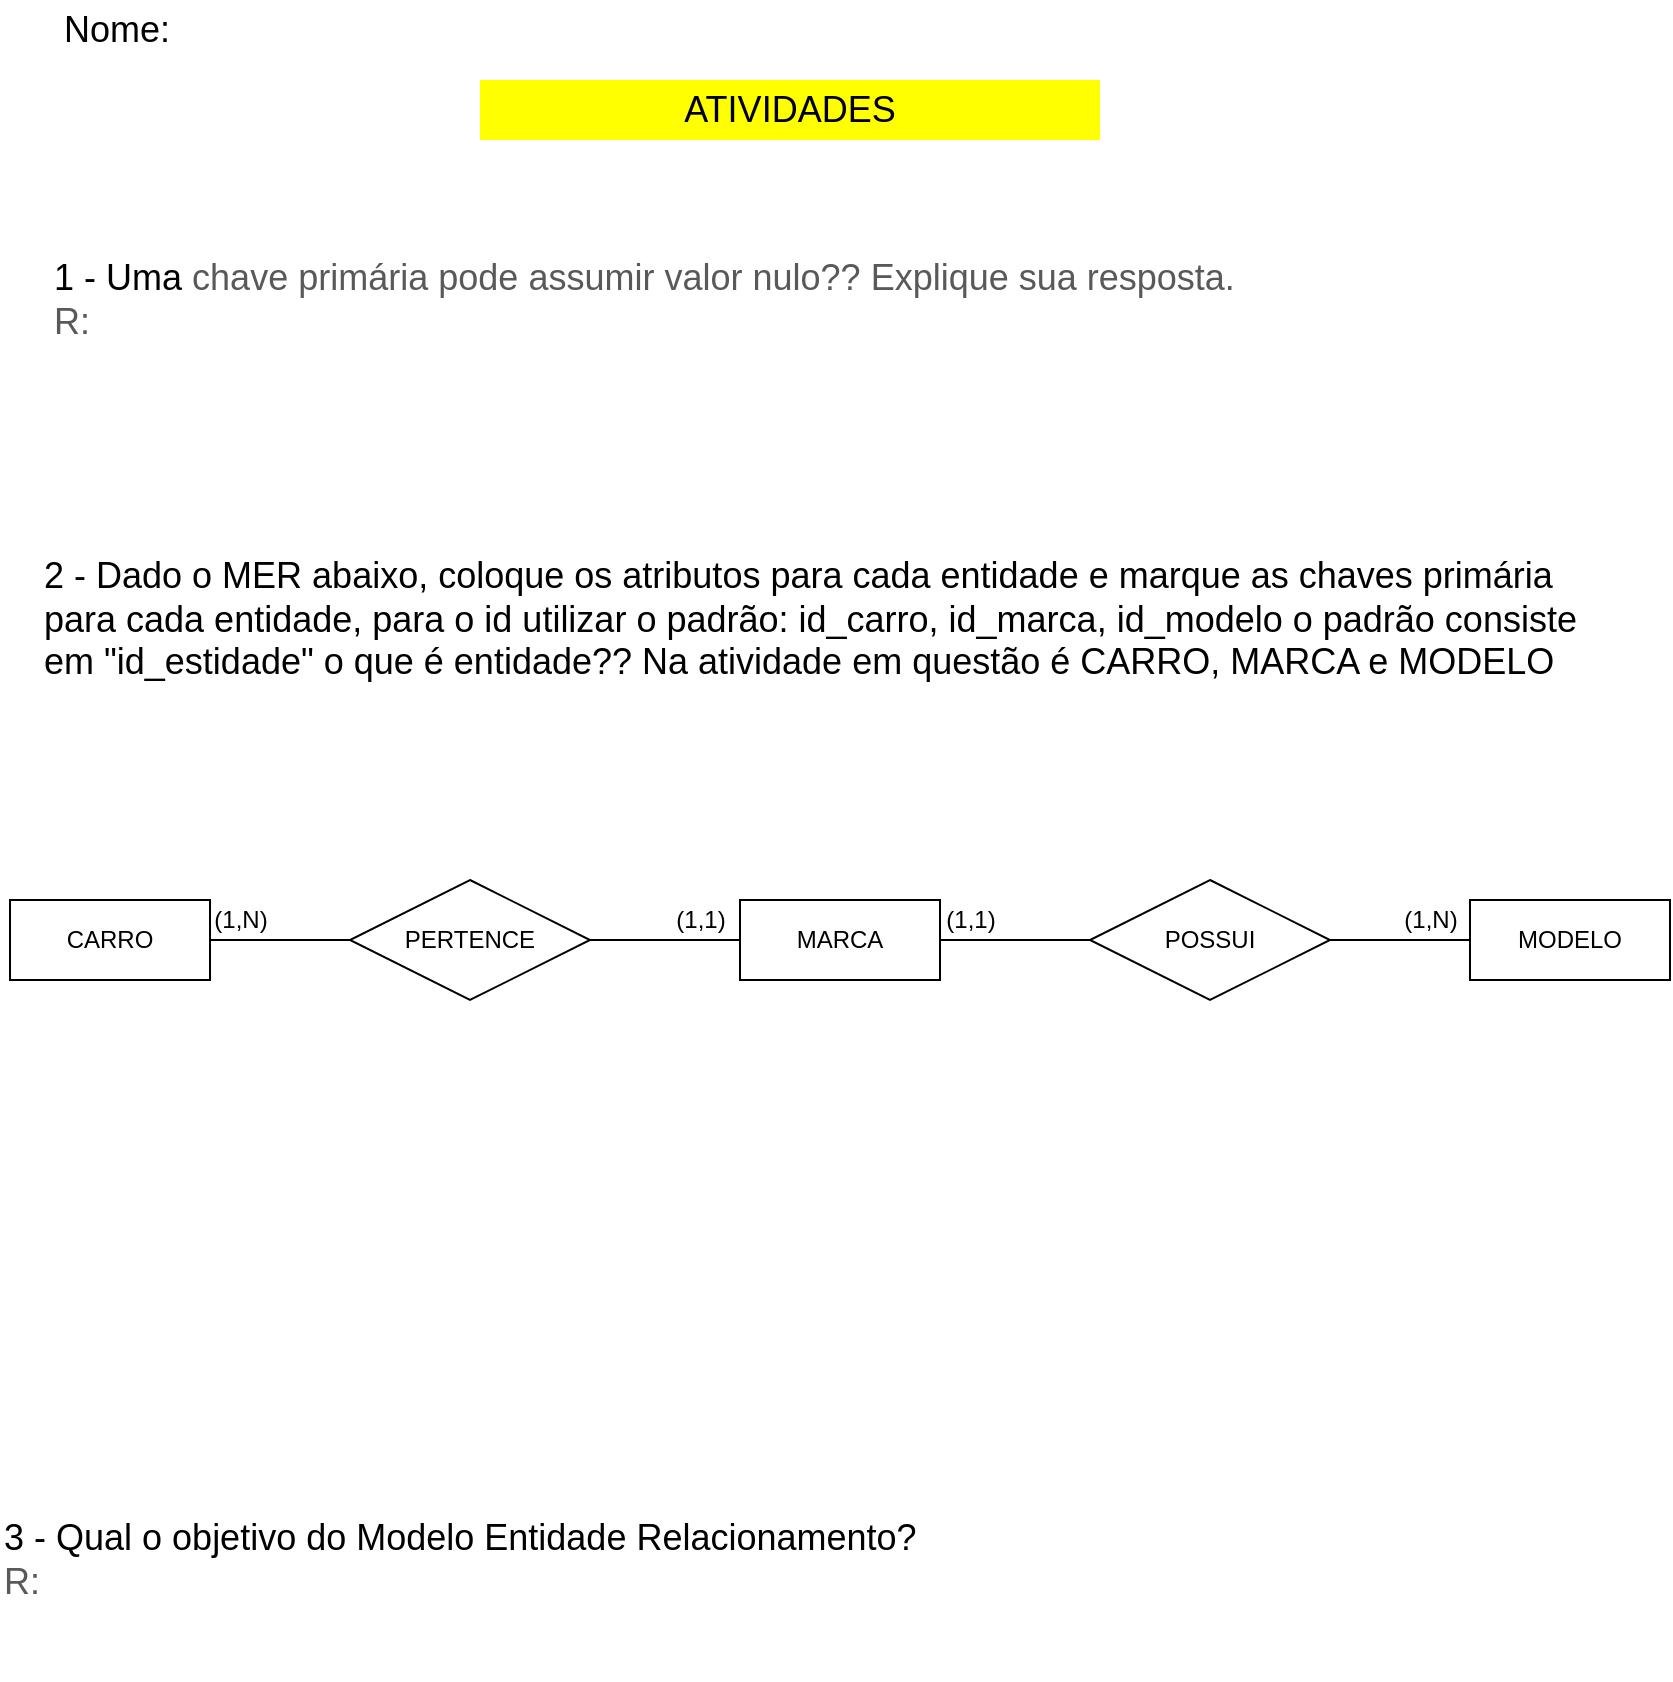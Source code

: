<mxfile version="24.7.1" type="device" pages="4">
  <diagram id="R2lEEEUBdFMjLlhIrx00" name="ATV 1 - 2 - 3">
    <mxGraphModel dx="880" dy="521" grid="1" gridSize="10" guides="1" tooltips="1" connect="1" arrows="1" fold="1" page="1" pageScale="1" pageWidth="850" pageHeight="1100" math="0" shadow="0" extFonts="Permanent Marker^https://fonts.googleapis.com/css?family=Permanent+Marker">
      <root>
        <mxCell id="0" />
        <mxCell id="1" parent="0" />
        <mxCell id="GhGwEgJWE-PEZuQxXZ5d-1" value="&lt;font style=&quot;font-size: 18px;&quot;&gt;Nome:&amp;nbsp;&lt;/font&gt;" style="text;html=1;align=left;verticalAlign=middle;whiteSpace=wrap;rounded=0;" parent="1" vertex="1">
          <mxGeometry x="40" y="40" width="310" height="30" as="geometry" />
        </mxCell>
        <mxCell id="GhGwEgJWE-PEZuQxXZ5d-2" value="&lt;span style=&quot;font-size: 18px;&quot;&gt;ATIVIDADES&lt;/span&gt;" style="text;html=1;align=center;verticalAlign=middle;whiteSpace=wrap;rounded=0;fillColor=#FFFF00;" parent="1" vertex="1">
          <mxGeometry x="250" y="80" width="310" height="30" as="geometry" />
        </mxCell>
        <mxCell id="GhGwEgJWE-PEZuQxXZ5d-3" value="&lt;font style=&quot;font-size: 18px;&quot;&gt;&lt;font style=&quot;&quot;&gt;1 -&amp;nbsp;&lt;/font&gt;Uma&lt;span style=&quot;text-align: justify; background-color: initial; font-family: Arial; color: rgb(89, 89, 89);&quot;&gt; &lt;/span&gt;&lt;span style=&quot;text-align: justify; background-color: initial; font-family: Arial; color: rgb(89, 89, 89);&quot;&gt;chave&lt;/span&gt;&lt;span style=&quot;text-align: justify; background-color: initial; font-family: Arial; color: rgb(89, 89, 89);&quot;&gt; &lt;/span&gt;&lt;span style=&quot;text-align: justify; background-color: initial; font-family: Arial; color: rgb(89, 89, 89);&quot;&gt;primária&lt;/span&gt;&lt;span style=&quot;text-align: justify; background-color: initial; font-family: Arial; color: rgb(89, 89, 89);&quot;&gt; &lt;/span&gt;&lt;span style=&quot;text-align: justify; background-color: initial; font-family: Arial; color: rgb(89, 89, 89);&quot;&gt;pode&lt;/span&gt;&lt;span style=&quot;text-align: justify; background-color: initial; font-family: Arial; color: rgb(89, 89, 89);&quot;&gt; &lt;/span&gt;&lt;span style=&quot;text-align: justify; background-color: initial; font-family: Arial; color: rgb(89, 89, 89);&quot;&gt;assumir&lt;/span&gt;&lt;span style=&quot;text-align: justify; background-color: initial; font-family: Arial; color: rgb(89, 89, 89);&quot;&gt; &lt;/span&gt;&lt;span style=&quot;text-align: justify; background-color: initial; font-family: Arial; color: rgb(89, 89, 89);&quot;&gt;valor&lt;/span&gt;&lt;span style=&quot;text-align: justify; background-color: initial; font-family: Arial; color: rgb(89, 89, 89);&quot;&gt; &lt;/span&gt;&lt;span style=&quot;text-align: justify; background-color: initial; font-family: Arial; color: rgb(89, 89, 89);&quot;&gt;nulo??&amp;nbsp;Explique sua resposta.&lt;br&gt;R:&lt;br&gt;&lt;/span&gt;&lt;/font&gt;" style="text;html=1;align=left;verticalAlign=middle;whiteSpace=wrap;rounded=0;" parent="1" vertex="1">
          <mxGeometry x="35" y="130" width="780" height="120" as="geometry" />
        </mxCell>
        <mxCell id="GhGwEgJWE-PEZuQxXZ5d-4" value="&lt;font style=&quot;font-size: 18px;&quot;&gt;&lt;font style=&quot;&quot;&gt;2 - Dado o MER abaixo, coloque os atributos para cada entidade e marque as chaves primária para cada entidade, para o id utilizar o padrão: id_carro, id_marca, id_modelo o padrão consiste em &quot;id_estidade&quot; o que é entidade?? Na atividade em questão é CARRO, MARCA e MODELO&lt;/font&gt;&lt;span style=&quot;text-align: justify; background-color: initial; font-family: Arial; color: rgb(89, 89, 89);&quot;&gt;&lt;br&gt;&lt;/span&gt;&lt;/font&gt;" style="text;html=1;align=left;verticalAlign=middle;whiteSpace=wrap;rounded=0;" parent="1" vertex="1">
          <mxGeometry x="30" y="320" width="780" height="60" as="geometry" />
        </mxCell>
        <mxCell id="GhGwEgJWE-PEZuQxXZ5d-5" value="CARRO" style="whiteSpace=wrap;html=1;align=center;" parent="1" vertex="1">
          <mxGeometry x="15" y="490" width="100" height="40" as="geometry" />
        </mxCell>
        <mxCell id="GhGwEgJWE-PEZuQxXZ5d-6" value="PERTENCE" style="shape=rhombus;perimeter=rhombusPerimeter;whiteSpace=wrap;html=1;align=center;" parent="1" vertex="1">
          <mxGeometry x="185" y="480" width="120" height="60" as="geometry" />
        </mxCell>
        <mxCell id="GhGwEgJWE-PEZuQxXZ5d-7" value="MARCA" style="whiteSpace=wrap;html=1;align=center;" parent="1" vertex="1">
          <mxGeometry x="380" y="490" width="100" height="40" as="geometry" />
        </mxCell>
        <mxCell id="GhGwEgJWE-PEZuQxXZ5d-8" value="MODELO" style="whiteSpace=wrap;html=1;align=center;" parent="1" vertex="1">
          <mxGeometry x="745" y="490" width="100" height="40" as="geometry" />
        </mxCell>
        <mxCell id="GhGwEgJWE-PEZuQxXZ5d-10" value="POSSUI" style="shape=rhombus;perimeter=rhombusPerimeter;whiteSpace=wrap;html=1;align=center;" parent="1" vertex="1">
          <mxGeometry x="555" y="480" width="120" height="60" as="geometry" />
        </mxCell>
        <mxCell id="GhGwEgJWE-PEZuQxXZ5d-11" value="" style="endArrow=none;html=1;rounded=0;exitX=1;exitY=0.5;exitDx=0;exitDy=0;entryX=0;entryY=0.5;entryDx=0;entryDy=0;" parent="1" source="GhGwEgJWE-PEZuQxXZ5d-6" target="GhGwEgJWE-PEZuQxXZ5d-7" edge="1">
          <mxGeometry relative="1" as="geometry">
            <mxPoint x="375" y="470" as="sourcePoint" />
            <mxPoint x="535" y="470" as="targetPoint" />
          </mxGeometry>
        </mxCell>
        <mxCell id="GhGwEgJWE-PEZuQxXZ5d-12" value="" style="endArrow=none;html=1;rounded=0;exitX=1;exitY=0.5;exitDx=0;exitDy=0;entryX=0;entryY=0.5;entryDx=0;entryDy=0;" parent="1" source="GhGwEgJWE-PEZuQxXZ5d-5" target="GhGwEgJWE-PEZuQxXZ5d-6" edge="1">
          <mxGeometry relative="1" as="geometry">
            <mxPoint x="375" y="470" as="sourcePoint" />
            <mxPoint x="535" y="470" as="targetPoint" />
          </mxGeometry>
        </mxCell>
        <mxCell id="GhGwEgJWE-PEZuQxXZ5d-13" value="" style="endArrow=none;html=1;rounded=0;entryX=0;entryY=0.5;entryDx=0;entryDy=0;exitX=1;exitY=0.5;exitDx=0;exitDy=0;" parent="1" source="GhGwEgJWE-PEZuQxXZ5d-10" target="GhGwEgJWE-PEZuQxXZ5d-8" edge="1">
          <mxGeometry relative="1" as="geometry">
            <mxPoint x="375" y="470" as="sourcePoint" />
            <mxPoint x="535" y="470" as="targetPoint" />
          </mxGeometry>
        </mxCell>
        <mxCell id="GhGwEgJWE-PEZuQxXZ5d-14" value="" style="endArrow=none;html=1;rounded=0;exitX=1;exitY=0.5;exitDx=0;exitDy=0;" parent="1" source="GhGwEgJWE-PEZuQxXZ5d-7" target="GhGwEgJWE-PEZuQxXZ5d-10" edge="1">
          <mxGeometry relative="1" as="geometry">
            <mxPoint x="375" y="470" as="sourcePoint" />
            <mxPoint x="535" y="470" as="targetPoint" />
          </mxGeometry>
        </mxCell>
        <mxCell id="GhGwEgJWE-PEZuQxXZ5d-15" value="(1,N)" style="text;html=1;align=center;verticalAlign=middle;resizable=0;points=[];autosize=1;strokeColor=none;fillColor=none;" parent="1" vertex="1">
          <mxGeometry x="105" y="485" width="50" height="30" as="geometry" />
        </mxCell>
        <mxCell id="GhGwEgJWE-PEZuQxXZ5d-16" value="(1,1)" style="text;html=1;align=center;verticalAlign=middle;resizable=0;points=[];autosize=1;strokeColor=none;fillColor=none;" parent="1" vertex="1">
          <mxGeometry x="335" y="485" width="50" height="30" as="geometry" />
        </mxCell>
        <mxCell id="GhGwEgJWE-PEZuQxXZ5d-17" value="(1,N)" style="text;html=1;align=center;verticalAlign=middle;resizable=0;points=[];autosize=1;strokeColor=none;fillColor=none;" parent="1" vertex="1">
          <mxGeometry x="700" y="485" width="50" height="30" as="geometry" />
        </mxCell>
        <mxCell id="GhGwEgJWE-PEZuQxXZ5d-18" value="(1,1)" style="text;html=1;align=center;verticalAlign=middle;resizable=0;points=[];autosize=1;strokeColor=none;fillColor=none;" parent="1" vertex="1">
          <mxGeometry x="470" y="485" width="50" height="30" as="geometry" />
        </mxCell>
        <mxCell id="GhGwEgJWE-PEZuQxXZ5d-19" value="&lt;font style=&quot;font-size: 18px;&quot;&gt;&lt;font style=&quot;&quot;&gt;3 - Qual o objetivo do Modelo Entidade Relacionamento?&lt;br&gt;&lt;/font&gt;&lt;span style=&quot;text-align: justify; background-color: initial; font-family: Arial; color: rgb(89, 89, 89);&quot;&gt;R:&lt;br&gt;&lt;/span&gt;&lt;/font&gt;" style="text;html=1;align=left;verticalAlign=middle;whiteSpace=wrap;rounded=0;" parent="1" vertex="1">
          <mxGeometry x="10" y="760" width="780" height="120" as="geometry" />
        </mxCell>
      </root>
    </mxGraphModel>
  </diagram>
  <diagram id="wi7_fPzUNxcRkT6FFOBc" name="ATV4 a-b-c-d">
    <mxGraphModel dx="880" dy="521" grid="1" gridSize="10" guides="1" tooltips="1" connect="1" arrows="1" fold="1" page="1" pageScale="1" pageWidth="827" pageHeight="1169" math="0" shadow="0">
      <root>
        <mxCell id="0" />
        <mxCell id="1" parent="0" />
        <mxCell id="l2CMzpHenyBe28mUuaqQ-1" value="&lt;font style=&quot;&quot;&gt;&lt;font style=&quot;font-size: 14px;&quot;&gt;4 -&amp;nbsp;Desenhe o modelo das situações abaixo, definindo no mínimo 3 atributos&amp;nbsp;para cada entidade, a chave primária e a cardinalidade do relacionamento.&lt;br&gt;&lt;/font&gt;&lt;br&gt;&lt;font size=&quot;3&quot;&gt;a-)&amp;nbsp;&lt;/font&gt;&lt;font size=&quot;3&quot;&gt;&lt;span style=&quot;background-color: initial; text-align: justify;&quot;&gt;Uma universidade tem muitos estudantes e um estudante pode se&amp;nbsp;&lt;/span&gt;&lt;/font&gt;&lt;span style=&quot;background-color: initial; text-align: justify; font-size: medium;&quot;&gt;dedicar a no máximo uma universidade.&lt;/span&gt;&lt;font size=&quot;3&quot;&gt;&lt;span style=&quot;background-color: initial; text-align: justify;&quot;&gt;&lt;br&gt;&lt;/span&gt;&lt;/font&gt;&lt;/font&gt;" style="text;html=1;align=left;verticalAlign=middle;whiteSpace=wrap;rounded=0;" parent="1" vertex="1">
          <mxGeometry x="26" y="20" width="776" height="100" as="geometry" />
        </mxCell>
        <mxCell id="l2CMzpHenyBe28mUuaqQ-2" value="&lt;div style=&quot;text-align: justify;&quot;&gt;&lt;font style=&quot;background-color: initial;&quot; size=&quot;3&quot;&gt;b-)&amp;nbsp;&lt;/font&gt;&lt;font size=&quot;3&quot;&gt;&amp;nbsp;Uma aeronave pode ter muitos passageiros, mas um passageiro só&amp;nbsp;&lt;/font&gt;&lt;span style=&quot;background-color: initial; font-size: medium;&quot;&gt;pode estar em um voo de cada vez.&lt;/span&gt;&lt;/div&gt;" style="text;html=1;align=left;verticalAlign=middle;whiteSpace=wrap;rounded=0;" parent="1" vertex="1">
          <mxGeometry x="26" y="280" width="776" height="50" as="geometry" />
        </mxCell>
        <mxCell id="l2CMzpHenyBe28mUuaqQ-3" value="&lt;div style=&quot;text-align: justify;&quot;&gt;&lt;font style=&quot;background-color: initial;&quot; size=&quot;3&quot;&gt;c-)&amp;nbsp;&lt;/font&gt;&lt;font size=&quot;3&quot;&gt;&amp;nbsp;&lt;/font&gt;&lt;span style=&quot;font-size: medium; background-color: initial;&quot;&gt;Um paciente pode ter muitos médicos e um médico muitos pacientes.&lt;/span&gt;&lt;/div&gt;" style="text;html=1;align=left;verticalAlign=middle;whiteSpace=wrap;rounded=0;" parent="1" vertex="1">
          <mxGeometry x="26" y="550" width="776" height="50" as="geometry" />
        </mxCell>
        <mxCell id="l2CMzpHenyBe28mUuaqQ-4" value="&lt;div style=&quot;text-align: justify;&quot;&gt;&lt;font style=&quot;font-size: 18px;&quot;&gt;&lt;font style=&quot;background-color: initial;&quot;&gt;d-)&amp;nbsp;&lt;/font&gt;&amp;nbsp;Uma nação possui vários estados, e um estado, muitas cidades. Um&amp;nbsp;&lt;span style=&quot;background-color: initial;&quot;&gt;estado só poderá estar vinculado a uma nação e uma cidade só poderá&amp;nbsp;&lt;/span&gt;&lt;span style=&quot;background-color: initial;&quot;&gt;estar vinculado a um estado.&lt;/span&gt;&lt;/font&gt;&lt;/div&gt;" style="text;html=1;align=left;verticalAlign=middle;whiteSpace=wrap;rounded=0;" parent="1" vertex="1">
          <mxGeometry x="26" y="850" width="776" height="50" as="geometry" />
        </mxCell>
      </root>
    </mxGraphModel>
  </diagram>
  <diagram id="65gG9ojlkXN6QIKnkcaK" name="ATV 5 a - b - c">
    <mxGraphModel dx="880" dy="521" grid="1" gridSize="10" guides="1" tooltips="1" connect="1" arrows="1" fold="1" page="1" pageScale="1" pageWidth="827" pageHeight="1169" math="0" shadow="0">
      <root>
        <mxCell id="0" />
        <mxCell id="1" parent="0" />
        <mxCell id="WdBv9Qi8iBaSliKgbh-W-1" value="&lt;font style=&quot;&quot;&gt;&lt;font style=&quot;font-size: 18px;&quot;&gt;5 - Nos modelos abaixo, para cada entidade defina no mínimo 3 atributos, e identifique sua chave primária e a cardinalidade dos relacionamentos&lt;/font&gt;&lt;br&gt;&lt;font size=&quot;3&quot;&gt;&lt;span style=&quot;background-color: initial; text-align: justify;&quot;&gt;&lt;br&gt;&lt;/span&gt;&lt;/font&gt;&lt;/font&gt;" style="text;html=1;align=left;verticalAlign=middle;whiteSpace=wrap;rounded=0;" parent="1" vertex="1">
          <mxGeometry x="26" y="30" width="776" height="70" as="geometry" />
        </mxCell>
        <mxCell id="WdBv9Qi8iBaSliKgbh-W-2" value="&lt;font style=&quot;font-size: 18px;&quot;&gt;a-)&lt;/font&gt;" style="text;html=1;align=center;verticalAlign=middle;resizable=0;points=[];autosize=1;strokeColor=none;fillColor=none;" parent="1" vertex="1">
          <mxGeometry x="10" y="130" width="50" height="40" as="geometry" />
        </mxCell>
        <mxCell id="5hOVZjqR9OzhhCfqXiWc-1" value="PESSOA" style="whiteSpace=wrap;html=1;align=center;" parent="1" vertex="1">
          <mxGeometry x="10" y="180" width="90" height="40" as="geometry" />
        </mxCell>
        <mxCell id="5hOVZjqR9OzhhCfqXiWc-2" value="MORAM" style="shape=rhombus;perimeter=rhombusPerimeter;whiteSpace=wrap;html=1;align=center;" parent="1" vertex="1">
          <mxGeometry x="170" y="170" width="120" height="60" as="geometry" />
        </mxCell>
        <mxCell id="5hOVZjqR9OzhhCfqXiWc-3" value="APARTAMENTO" style="whiteSpace=wrap;html=1;align=center;" parent="1" vertex="1">
          <mxGeometry x="365" y="180" width="100" height="40" as="geometry" />
        </mxCell>
        <mxCell id="5hOVZjqR9OzhhCfqXiWc-4" value="PREDIO" style="whiteSpace=wrap;html=1;align=center;" parent="1" vertex="1">
          <mxGeometry x="730" y="180" width="90" height="40" as="geometry" />
        </mxCell>
        <mxCell id="5hOVZjqR9OzhhCfqXiWc-5" value="FICAM" style="shape=rhombus;perimeter=rhombusPerimeter;whiteSpace=wrap;html=1;align=center;" parent="1" vertex="1">
          <mxGeometry x="540" y="170" width="120" height="60" as="geometry" />
        </mxCell>
        <mxCell id="5hOVZjqR9OzhhCfqXiWc-6" value="" style="endArrow=none;html=1;rounded=0;exitX=1;exitY=0.5;exitDx=0;exitDy=0;entryX=0;entryY=0.5;entryDx=0;entryDy=0;" parent="1" source="5hOVZjqR9OzhhCfqXiWc-2" target="5hOVZjqR9OzhhCfqXiWc-3" edge="1">
          <mxGeometry relative="1" as="geometry">
            <mxPoint x="360" y="160" as="sourcePoint" />
            <mxPoint x="520" y="160" as="targetPoint" />
          </mxGeometry>
        </mxCell>
        <mxCell id="5hOVZjqR9OzhhCfqXiWc-7" value="" style="endArrow=none;html=1;rounded=0;exitX=1;exitY=0.5;exitDx=0;exitDy=0;entryX=0;entryY=0.5;entryDx=0;entryDy=0;" parent="1" source="5hOVZjqR9OzhhCfqXiWc-1" target="5hOVZjqR9OzhhCfqXiWc-2" edge="1">
          <mxGeometry relative="1" as="geometry">
            <mxPoint x="360" y="160" as="sourcePoint" />
            <mxPoint x="520" y="160" as="targetPoint" />
          </mxGeometry>
        </mxCell>
        <mxCell id="5hOVZjqR9OzhhCfqXiWc-8" value="" style="endArrow=none;html=1;rounded=0;entryX=0;entryY=0.5;entryDx=0;entryDy=0;exitX=1;exitY=0.5;exitDx=0;exitDy=0;" parent="1" source="5hOVZjqR9OzhhCfqXiWc-5" target="5hOVZjqR9OzhhCfqXiWc-4" edge="1">
          <mxGeometry relative="1" as="geometry">
            <mxPoint x="360" y="160" as="sourcePoint" />
            <mxPoint x="520" y="160" as="targetPoint" />
          </mxGeometry>
        </mxCell>
        <mxCell id="5hOVZjqR9OzhhCfqXiWc-9" value="" style="endArrow=none;html=1;rounded=0;exitX=1;exitY=0.5;exitDx=0;exitDy=0;" parent="1" source="5hOVZjqR9OzhhCfqXiWc-3" target="5hOVZjqR9OzhhCfqXiWc-5" edge="1">
          <mxGeometry relative="1" as="geometry">
            <mxPoint x="360" y="160" as="sourcePoint" />
            <mxPoint x="520" y="160" as="targetPoint" />
          </mxGeometry>
        </mxCell>
        <mxCell id="5hOVZjqR9OzhhCfqXiWc-10" value="(&amp;nbsp; ,&amp;nbsp; )" style="text;html=1;align=center;verticalAlign=middle;resizable=0;points=[];autosize=1;strokeColor=none;fillColor=none;" parent="1" vertex="1">
          <mxGeometry x="99" y="170" width="50" height="30" as="geometry" />
        </mxCell>
        <mxCell id="5hOVZjqR9OzhhCfqXiWc-11" value="(&amp;nbsp; ,&amp;nbsp; )" style="text;html=1;align=center;verticalAlign=middle;resizable=0;points=[];autosize=1;strokeColor=none;fillColor=none;" parent="1" vertex="1">
          <mxGeometry x="320" y="175" width="50" height="30" as="geometry" />
        </mxCell>
        <mxCell id="5hOVZjqR9OzhhCfqXiWc-12" value="(&amp;nbsp; ,&amp;nbsp; )" style="text;html=1;align=center;verticalAlign=middle;resizable=0;points=[];autosize=1;strokeColor=none;fillColor=none;" parent="1" vertex="1">
          <mxGeometry x="460" y="175" width="50" height="30" as="geometry" />
        </mxCell>
        <mxCell id="5hOVZjqR9OzhhCfqXiWc-13" value="(&amp;nbsp; ,&amp;nbsp; )" style="text;html=1;align=center;verticalAlign=middle;resizable=0;points=[];autosize=1;strokeColor=none;fillColor=none;" parent="1" vertex="1">
          <mxGeometry x="690" y="175" width="50" height="30" as="geometry" />
        </mxCell>
        <mxCell id="5hOVZjqR9OzhhCfqXiWc-14" value="CURSO" style="whiteSpace=wrap;html=1;align=center;" parent="1" vertex="1">
          <mxGeometry x="9" y="550" width="90" height="40" as="geometry" />
        </mxCell>
        <mxCell id="5hOVZjqR9OzhhCfqXiWc-15" value="TEM_UMA" style="shape=rhombus;perimeter=rhombusPerimeter;whiteSpace=wrap;html=1;align=center;" parent="1" vertex="1">
          <mxGeometry x="169" y="540" width="120" height="60" as="geometry" />
        </mxCell>
        <mxCell id="5hOVZjqR9OzhhCfqXiWc-16" value="DISCIPLINA" style="whiteSpace=wrap;html=1;align=center;" parent="1" vertex="1">
          <mxGeometry x="364" y="550" width="100" height="40" as="geometry" />
        </mxCell>
        <mxCell id="5hOVZjqR9OzhhCfqXiWc-17" value="TURMA" style="whiteSpace=wrap;html=1;align=center;" parent="1" vertex="1">
          <mxGeometry x="729" y="550" width="90" height="40" as="geometry" />
        </mxCell>
        <mxCell id="5hOVZjqR9OzhhCfqXiWc-18" value="TEM_UMA" style="shape=rhombus;perimeter=rhombusPerimeter;whiteSpace=wrap;html=1;align=center;" parent="1" vertex="1">
          <mxGeometry x="539" y="540" width="120" height="60" as="geometry" />
        </mxCell>
        <mxCell id="5hOVZjqR9OzhhCfqXiWc-19" value="" style="endArrow=none;html=1;rounded=0;exitX=1;exitY=0.5;exitDx=0;exitDy=0;entryX=0;entryY=0.5;entryDx=0;entryDy=0;" parent="1" source="5hOVZjqR9OzhhCfqXiWc-15" target="5hOVZjqR9OzhhCfqXiWc-16" edge="1">
          <mxGeometry relative="1" as="geometry">
            <mxPoint x="359" y="530" as="sourcePoint" />
            <mxPoint x="519" y="530" as="targetPoint" />
          </mxGeometry>
        </mxCell>
        <mxCell id="5hOVZjqR9OzhhCfqXiWc-20" value="" style="endArrow=none;html=1;rounded=0;exitX=1;exitY=0.5;exitDx=0;exitDy=0;entryX=0;entryY=0.5;entryDx=0;entryDy=0;" parent="1" source="5hOVZjqR9OzhhCfqXiWc-14" target="5hOVZjqR9OzhhCfqXiWc-15" edge="1">
          <mxGeometry relative="1" as="geometry">
            <mxPoint x="359" y="530" as="sourcePoint" />
            <mxPoint x="519" y="530" as="targetPoint" />
          </mxGeometry>
        </mxCell>
        <mxCell id="5hOVZjqR9OzhhCfqXiWc-21" value="" style="endArrow=none;html=1;rounded=0;entryX=0;entryY=0.5;entryDx=0;entryDy=0;exitX=1;exitY=0.5;exitDx=0;exitDy=0;" parent="1" source="5hOVZjqR9OzhhCfqXiWc-18" target="5hOVZjqR9OzhhCfqXiWc-17" edge="1">
          <mxGeometry relative="1" as="geometry">
            <mxPoint x="359" y="530" as="sourcePoint" />
            <mxPoint x="519" y="530" as="targetPoint" />
          </mxGeometry>
        </mxCell>
        <mxCell id="5hOVZjqR9OzhhCfqXiWc-22" value="" style="endArrow=none;html=1;rounded=0;exitX=1;exitY=0.5;exitDx=0;exitDy=0;" parent="1" source="5hOVZjqR9OzhhCfqXiWc-16" target="5hOVZjqR9OzhhCfqXiWc-18" edge="1">
          <mxGeometry relative="1" as="geometry">
            <mxPoint x="359" y="530" as="sourcePoint" />
            <mxPoint x="519" y="530" as="targetPoint" />
          </mxGeometry>
        </mxCell>
        <mxCell id="5hOVZjqR9OzhhCfqXiWc-23" value="( , )" style="text;html=1;align=center;verticalAlign=middle;resizable=0;points=[];autosize=1;strokeColor=none;fillColor=none;" parent="1" vertex="1">
          <mxGeometry x="94" y="545" width="40" height="30" as="geometry" />
        </mxCell>
        <mxCell id="5hOVZjqR9OzhhCfqXiWc-24" value="( , )" style="text;html=1;align=center;verticalAlign=middle;resizable=0;points=[];autosize=1;strokeColor=none;fillColor=none;" parent="1" vertex="1">
          <mxGeometry x="324" y="545" width="40" height="30" as="geometry" />
        </mxCell>
        <mxCell id="5hOVZjqR9OzhhCfqXiWc-25" value="( , )" style="text;html=1;align=center;verticalAlign=middle;resizable=0;points=[];autosize=1;strokeColor=none;fillColor=none;" parent="1" vertex="1">
          <mxGeometry x="464" y="545" width="40" height="30" as="geometry" />
        </mxCell>
        <mxCell id="5hOVZjqR9OzhhCfqXiWc-26" value="( , )" style="text;html=1;align=center;verticalAlign=middle;resizable=0;points=[];autosize=1;strokeColor=none;fillColor=none;" parent="1" vertex="1">
          <mxGeometry x="694" y="545" width="40" height="30" as="geometry" />
        </mxCell>
        <mxCell id="5hOVZjqR9OzhhCfqXiWc-27" value="&lt;font style=&quot;font-size: 18px;&quot;&gt;b-)&lt;/font&gt;" style="text;html=1;align=center;verticalAlign=middle;resizable=0;points=[];autosize=1;strokeColor=none;fillColor=none;" parent="1" vertex="1">
          <mxGeometry x="9" y="510" width="50" height="40" as="geometry" />
        </mxCell>
        <mxCell id="5hOVZjqR9OzhhCfqXiWc-28" value="CLIENTE" style="whiteSpace=wrap;html=1;align=center;" parent="1" vertex="1">
          <mxGeometry x="10" y="930" width="90" height="40" as="geometry" />
        </mxCell>
        <mxCell id="5hOVZjqR9OzhhCfqXiWc-29" value="FAZ" style="shape=rhombus;perimeter=rhombusPerimeter;whiteSpace=wrap;html=1;align=center;" parent="1" vertex="1">
          <mxGeometry x="170" y="920" width="120" height="60" as="geometry" />
        </mxCell>
        <mxCell id="5hOVZjqR9OzhhCfqXiWc-30" value="ENCOMENDA" style="whiteSpace=wrap;html=1;align=center;" parent="1" vertex="1">
          <mxGeometry x="365" y="930" width="100" height="40" as="geometry" />
        </mxCell>
        <mxCell id="5hOVZjqR9OzhhCfqXiWc-31" value="FATURA" style="whiteSpace=wrap;html=1;align=center;" parent="1" vertex="1">
          <mxGeometry x="730" y="930" width="90" height="40" as="geometry" />
        </mxCell>
        <mxCell id="5hOVZjqR9OzhhCfqXiWc-32" value="GERA" style="shape=rhombus;perimeter=rhombusPerimeter;whiteSpace=wrap;html=1;align=center;" parent="1" vertex="1">
          <mxGeometry x="540" y="920" width="120" height="60" as="geometry" />
        </mxCell>
        <mxCell id="5hOVZjqR9OzhhCfqXiWc-33" value="" style="endArrow=none;html=1;rounded=0;exitX=1;exitY=0.5;exitDx=0;exitDy=0;entryX=0;entryY=0.5;entryDx=0;entryDy=0;" parent="1" source="5hOVZjqR9OzhhCfqXiWc-29" target="5hOVZjqR9OzhhCfqXiWc-30" edge="1">
          <mxGeometry relative="1" as="geometry">
            <mxPoint x="360" y="910" as="sourcePoint" />
            <mxPoint x="520" y="910" as="targetPoint" />
          </mxGeometry>
        </mxCell>
        <mxCell id="5hOVZjqR9OzhhCfqXiWc-34" value="" style="endArrow=none;html=1;rounded=0;exitX=1;exitY=0.5;exitDx=0;exitDy=0;entryX=0;entryY=0.5;entryDx=0;entryDy=0;" parent="1" source="5hOVZjqR9OzhhCfqXiWc-28" target="5hOVZjqR9OzhhCfqXiWc-29" edge="1">
          <mxGeometry relative="1" as="geometry">
            <mxPoint x="360" y="910" as="sourcePoint" />
            <mxPoint x="520" y="910" as="targetPoint" />
          </mxGeometry>
        </mxCell>
        <mxCell id="5hOVZjqR9OzhhCfqXiWc-35" value="" style="endArrow=none;html=1;rounded=0;entryX=0;entryY=0.5;entryDx=0;entryDy=0;exitX=1;exitY=0.5;exitDx=0;exitDy=0;" parent="1" source="5hOVZjqR9OzhhCfqXiWc-32" target="5hOVZjqR9OzhhCfqXiWc-31" edge="1">
          <mxGeometry relative="1" as="geometry">
            <mxPoint x="360" y="910" as="sourcePoint" />
            <mxPoint x="520" y="910" as="targetPoint" />
          </mxGeometry>
        </mxCell>
        <mxCell id="5hOVZjqR9OzhhCfqXiWc-36" value="" style="endArrow=none;html=1;rounded=0;exitX=1;exitY=0.5;exitDx=0;exitDy=0;" parent="1" source="5hOVZjqR9OzhhCfqXiWc-30" target="5hOVZjqR9OzhhCfqXiWc-32" edge="1">
          <mxGeometry relative="1" as="geometry">
            <mxPoint x="360" y="910" as="sourcePoint" />
            <mxPoint x="520" y="910" as="targetPoint" />
          </mxGeometry>
        </mxCell>
        <mxCell id="5hOVZjqR9OzhhCfqXiWc-37" value="( , )" style="text;html=1;align=center;verticalAlign=middle;resizable=0;points=[];autosize=1;strokeColor=none;fillColor=none;" parent="1" vertex="1">
          <mxGeometry x="95" y="925" width="40" height="30" as="geometry" />
        </mxCell>
        <mxCell id="5hOVZjqR9OzhhCfqXiWc-38" value="( , )" style="text;html=1;align=center;verticalAlign=middle;resizable=0;points=[];autosize=1;strokeColor=none;fillColor=none;" parent="1" vertex="1">
          <mxGeometry x="325" y="925" width="40" height="30" as="geometry" />
        </mxCell>
        <mxCell id="5hOVZjqR9OzhhCfqXiWc-39" value="( , )" style="text;html=1;align=center;verticalAlign=middle;resizable=0;points=[];autosize=1;strokeColor=none;fillColor=none;" parent="1" vertex="1">
          <mxGeometry x="465" y="925" width="40" height="30" as="geometry" />
        </mxCell>
        <mxCell id="5hOVZjqR9OzhhCfqXiWc-40" value="( , )" style="text;html=1;align=center;verticalAlign=middle;resizable=0;points=[];autosize=1;strokeColor=none;fillColor=none;" parent="1" vertex="1">
          <mxGeometry x="695" y="925" width="40" height="30" as="geometry" />
        </mxCell>
        <mxCell id="5hOVZjqR9OzhhCfqXiWc-41" value="&lt;font style=&quot;font-size: 18px;&quot;&gt;c-)&lt;/font&gt;" style="text;html=1;align=center;verticalAlign=middle;resizable=0;points=[];autosize=1;strokeColor=none;fillColor=none;" parent="1" vertex="1">
          <mxGeometry x="1" y="880" width="40" height="40" as="geometry" />
        </mxCell>
        <mxCell id="5hOVZjqR9OzhhCfqXiWc-42" value="TEM" style="shape=rhombus;perimeter=rhombusPerimeter;whiteSpace=wrap;html=1;align=center;" parent="1" vertex="1">
          <mxGeometry x="724" y="670" width="100" height="60" as="geometry" />
        </mxCell>
        <mxCell id="5hOVZjqR9OzhhCfqXiWc-43" value="" style="endArrow=none;html=1;rounded=0;entryX=0.5;entryY=1;entryDx=0;entryDy=0;" parent="1" source="5hOVZjqR9OzhhCfqXiWc-42" target="5hOVZjqR9OzhhCfqXiWc-17" edge="1">
          <mxGeometry relative="1" as="geometry">
            <mxPoint x="330" y="810" as="sourcePoint" />
            <mxPoint x="490" y="810" as="targetPoint" />
          </mxGeometry>
        </mxCell>
        <mxCell id="5hOVZjqR9OzhhCfqXiWc-45" value="ALUNO" style="whiteSpace=wrap;html=1;align=center;" parent="1" vertex="1">
          <mxGeometry x="729" y="790" width="90" height="40" as="geometry" />
        </mxCell>
        <mxCell id="5hOVZjqR9OzhhCfqXiWc-46" value="" style="endArrow=none;html=1;rounded=0;entryX=0.5;entryY=1;entryDx=0;entryDy=0;exitX=0.5;exitY=0;exitDx=0;exitDy=0;" parent="1" source="5hOVZjqR9OzhhCfqXiWc-45" target="5hOVZjqR9OzhhCfqXiWc-42" edge="1">
          <mxGeometry relative="1" as="geometry">
            <mxPoint x="330" y="810" as="sourcePoint" />
            <mxPoint x="490" y="810" as="targetPoint" />
          </mxGeometry>
        </mxCell>
        <mxCell id="5hOVZjqR9OzhhCfqXiWc-47" value="( , )" style="text;html=1;align=center;verticalAlign=middle;resizable=0;points=[];autosize=1;strokeColor=none;fillColor=none;" parent="1" vertex="1">
          <mxGeometry x="734" y="590" width="40" height="30" as="geometry" />
        </mxCell>
        <mxCell id="5hOVZjqR9OzhhCfqXiWc-48" value="( , )" style="text;html=1;align=center;verticalAlign=middle;resizable=0;points=[];autosize=1;strokeColor=none;fillColor=none;" parent="1" vertex="1">
          <mxGeometry x="734" y="760" width="40" height="30" as="geometry" />
        </mxCell>
      </root>
    </mxGraphModel>
  </diagram>
  <diagram id="-3iscRXMQ4L8U6uZKNJj" name="Página-4">
    <mxGraphModel dx="880" dy="521" grid="1" gridSize="10" guides="1" tooltips="1" connect="1" arrows="1" fold="1" page="1" pageScale="1" pageWidth="827" pageHeight="1169" math="0" shadow="0">
      <root>
        <mxCell id="0" />
        <mxCell id="1" parent="0" />
        <mxCell id="juJRyZ_HqM5Rz83N6Kox-8" value="" style="rounded=0;whiteSpace=wrap;html=1;" parent="1" vertex="1">
          <mxGeometry x="340" y="190" width="320" height="200" as="geometry" />
        </mxCell>
        <mxCell id="juJRyZ_HqM5Rz83N6Kox-2" value="" style="fontSize=12;html=1;endArrow=ERzeroToMany;startArrow=ERmandOne;rounded=0;" parent="1" edge="1">
          <mxGeometry width="100" height="100" relative="1" as="geometry">
            <mxPoint x="360" y="320" as="sourcePoint" />
            <mxPoint x="480" y="320" as="targetPoint" />
          </mxGeometry>
        </mxCell>
        <mxCell id="juJRyZ_HqM5Rz83N6Kox-3" value="Relação Professor / Treino" style="text;html=1;align=center;verticalAlign=middle;resizable=0;points=[];autosize=1;strokeColor=none;fillColor=none;" parent="1" vertex="1">
          <mxGeometry x="480" y="308" width="170" height="30" as="geometry" />
        </mxCell>
        <mxCell id="juJRyZ_HqM5Rz83N6Kox-4" value="" style="fontSize=12;html=1;endArrow=ERoneToMany;startArrow=ERoneToMany;rounded=0;" parent="1" edge="1">
          <mxGeometry width="100" height="100" relative="1" as="geometry">
            <mxPoint x="360" y="290" as="sourcePoint" />
            <mxPoint x="480" y="290" as="targetPoint" />
          </mxGeometry>
        </mxCell>
        <mxCell id="juJRyZ_HqM5Rz83N6Kox-5" value="Relação Exercicio / Treino&lt;div&gt;&lt;br/&gt;&lt;/div&gt;" style="text;html=1;align=center;verticalAlign=middle;resizable=0;points=[];autosize=1;strokeColor=none;fillColor=none;" parent="1" vertex="1">
          <mxGeometry x="485" y="273" width="160" height="40" as="geometry" />
        </mxCell>
        <mxCell id="juJRyZ_HqM5Rz83N6Kox-6" value="" style="fontSize=12;html=1;endArrow=ERzeroToOne;startArrow=ERmandOne;rounded=0;" parent="1" edge="1">
          <mxGeometry width="100" height="100" relative="1" as="geometry">
            <mxPoint x="480" y="260" as="sourcePoint" />
            <mxPoint x="360" y="260" as="targetPoint" />
          </mxGeometry>
        </mxCell>
        <mxCell id="juJRyZ_HqM5Rz83N6Kox-7" value="Relação Aparelho / Exercicio" style="text;html=1;align=center;verticalAlign=middle;resizable=0;points=[];autosize=1;strokeColor=none;fillColor=none;" parent="1" vertex="1">
          <mxGeometry x="480" y="243" width="180" height="30" as="geometry" />
        </mxCell>
        <mxCell id="juJRyZ_HqM5Rz83N6Kox-9" value="" style="fontSize=12;html=1;endArrow=ERoneToMany;startArrow=ERmandOne;rounded=0;" parent="1" edge="1">
          <mxGeometry width="100" height="100" relative="1" as="geometry">
            <mxPoint x="360" y="350" as="sourcePoint" />
            <mxPoint x="480" y="350" as="targetPoint" />
          </mxGeometry>
        </mxCell>
        <mxCell id="juJRyZ_HqM5Rz83N6Kox-10" value="Relação Aluno / Treino" style="text;html=1;align=center;verticalAlign=middle;resizable=0;points=[];autosize=1;strokeColor=none;fillColor=none;" parent="1" vertex="1">
          <mxGeometry x="485" y="338" width="140" height="30" as="geometry" />
        </mxCell>
        <mxCell id="juJRyZ_HqM5Rz83N6Kox-11" value="Linha corresponde respectivamente a descrição" style="text;html=1;align=center;verticalAlign=middle;resizable=0;points=[];autosize=1;strokeColor=none;fillColor=none;" parent="1" vertex="1">
          <mxGeometry x="360" y="200" width="280" height="30" as="geometry" />
        </mxCell>
      </root>
    </mxGraphModel>
  </diagram>
</mxfile>
